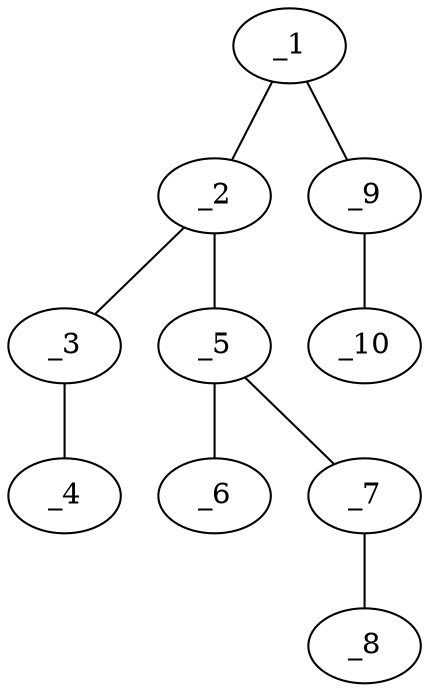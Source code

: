graph molid670237 {
	_1	 [charge=0,
		chem=4,
		symbol="N  ",
		x="3.7321",
		y="0.75"];
	_2	 [charge=0,
		chem=1,
		symbol="C  ",
		x="4.5981",
		y="0.25"];
	_1 -- _2	 [valence=1];
	_9	 [charge=0,
		chem=1,
		symbol="C  ",
		x="2.866",
		y="0.25"];
	_1 -- _9	 [valence=1];
	_3	 [charge=0,
		chem=1,
		symbol="C  ",
		x="4.5981",
		y="-0.75"];
	_2 -- _3	 [valence=1];
	_5	 [charge=0,
		chem=1,
		symbol="C  ",
		x="5.4641",
		y="0.75"];
	_2 -- _5	 [valence=2];
	_4	 [charge=0,
		chem=4,
		symbol="N  ",
		x="4.5981",
		y="-1.75"];
	_3 -- _4	 [valence=3];
	_6	 [charge=0,
		chem=4,
		symbol="N  ",
		x="5.4641",
		y="1.75"];
	_5 -- _6	 [valence=1];
	_7	 [charge=0,
		chem=1,
		symbol="C  ",
		x="6.3301",
		y="0.25"];
	_5 -- _7	 [valence=1];
	_8	 [charge=0,
		chem=4,
		symbol="N  ",
		x="7.1962",
		y="-0.25"];
	_7 -- _8	 [valence=3];
	_10	 [charge=0,
		chem=4,
		symbol="N  ",
		x=2,
		y="0.75"];
	_9 -- _10	 [valence=2];
}
